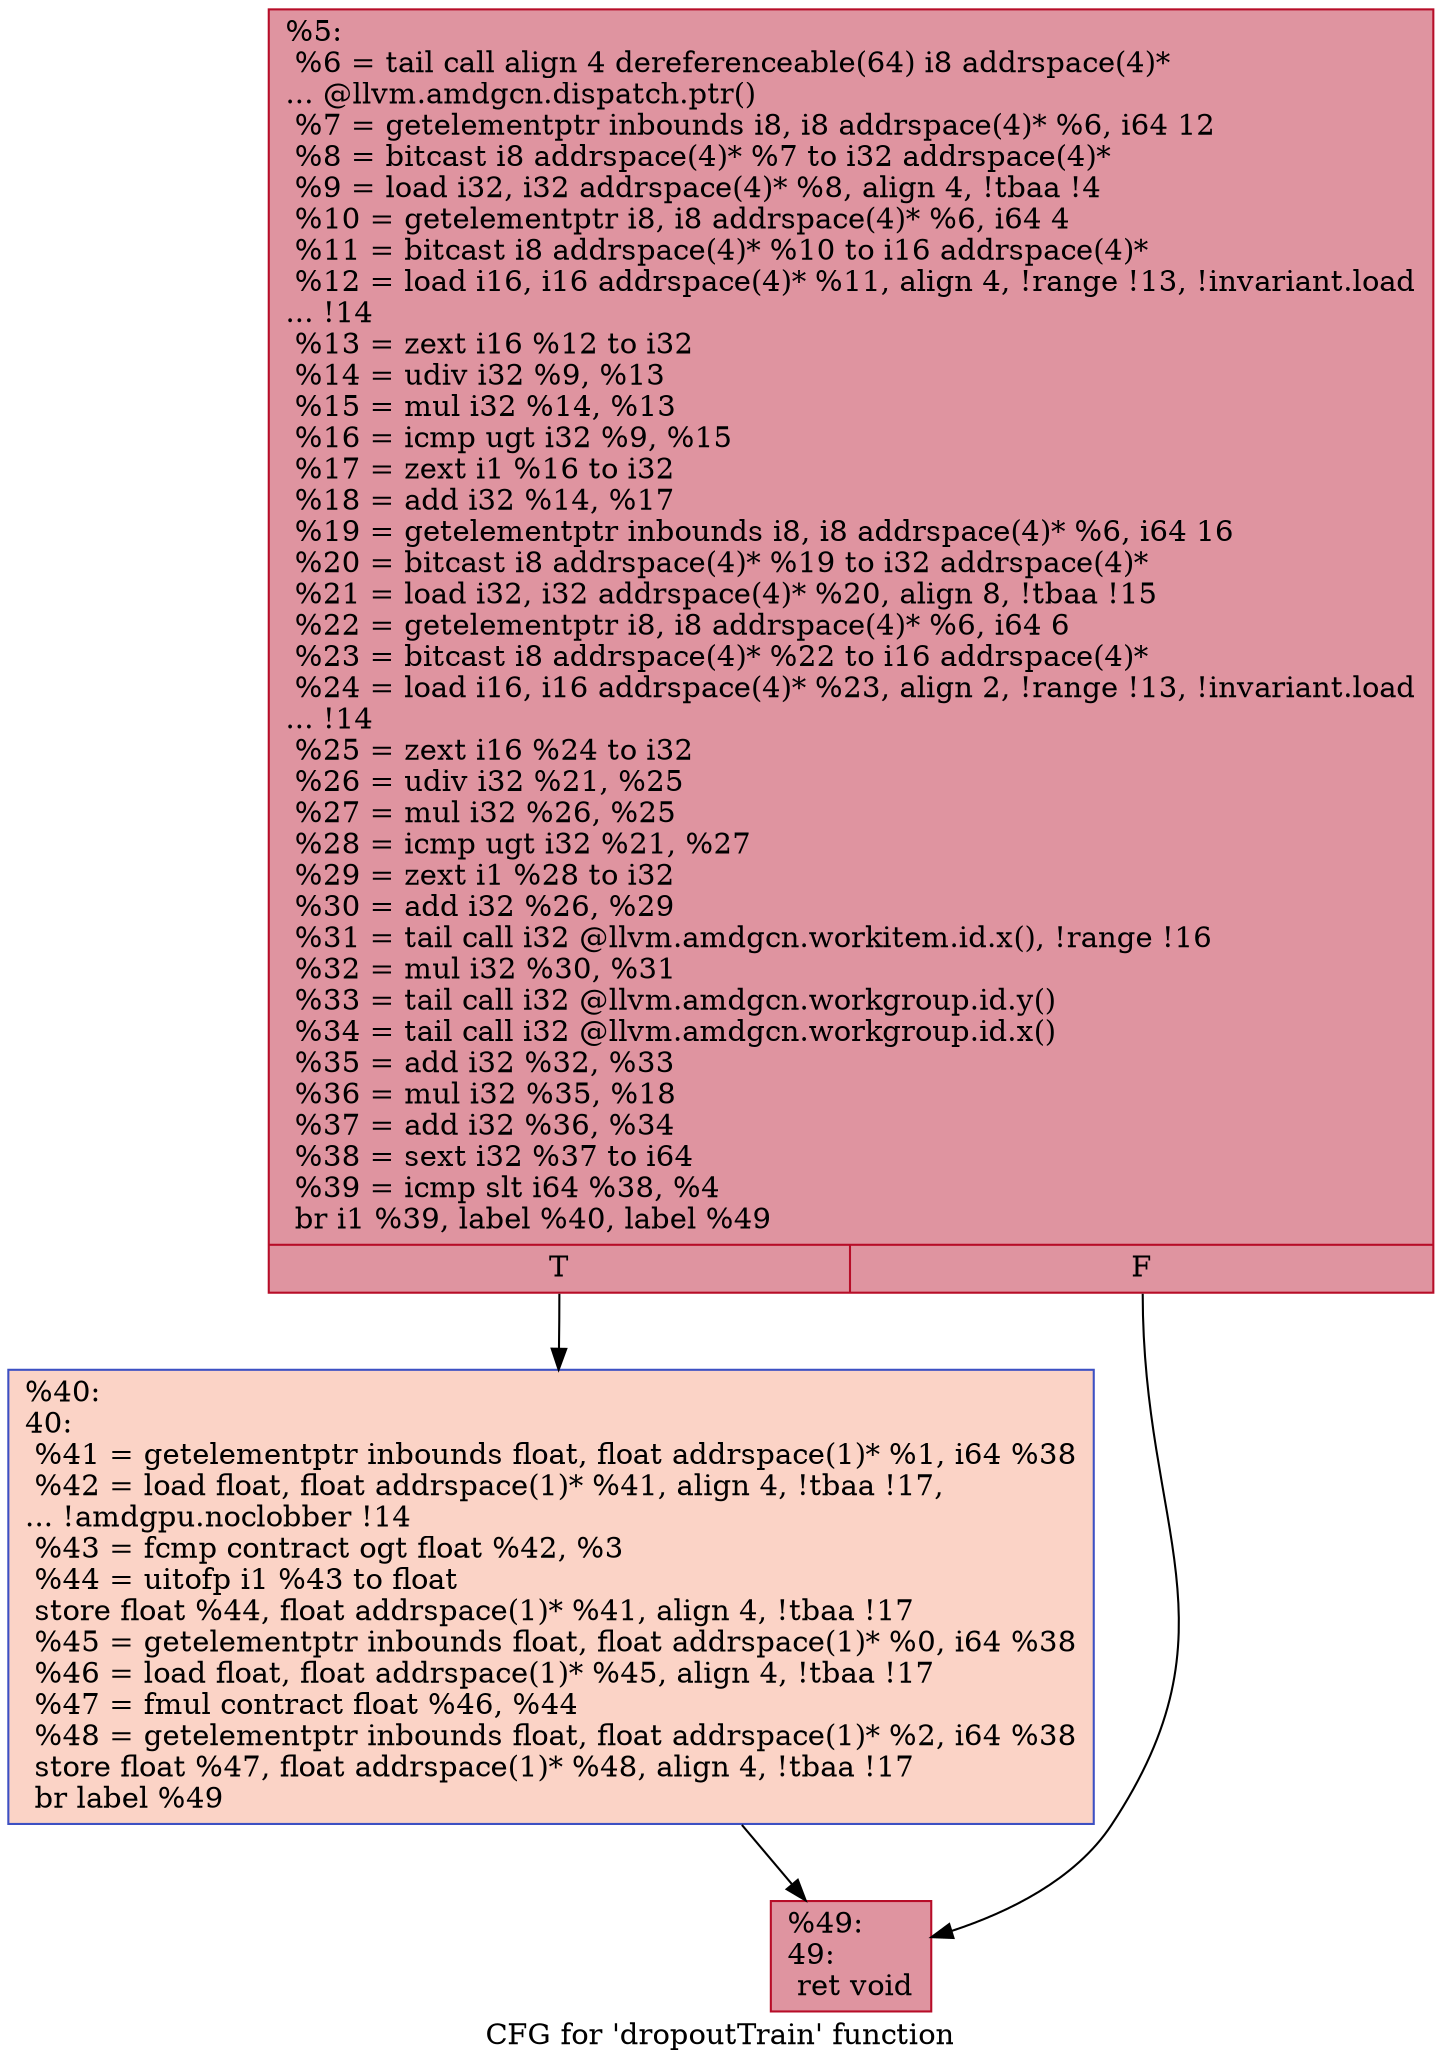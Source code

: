 digraph "CFG for 'dropoutTrain' function" {
	label="CFG for 'dropoutTrain' function";

	Node0x5fc2810 [shape=record,color="#b70d28ff", style=filled, fillcolor="#b70d2870",label="{%5:\l  %6 = tail call align 4 dereferenceable(64) i8 addrspace(4)*\l... @llvm.amdgcn.dispatch.ptr()\l  %7 = getelementptr inbounds i8, i8 addrspace(4)* %6, i64 12\l  %8 = bitcast i8 addrspace(4)* %7 to i32 addrspace(4)*\l  %9 = load i32, i32 addrspace(4)* %8, align 4, !tbaa !4\l  %10 = getelementptr i8, i8 addrspace(4)* %6, i64 4\l  %11 = bitcast i8 addrspace(4)* %10 to i16 addrspace(4)*\l  %12 = load i16, i16 addrspace(4)* %11, align 4, !range !13, !invariant.load\l... !14\l  %13 = zext i16 %12 to i32\l  %14 = udiv i32 %9, %13\l  %15 = mul i32 %14, %13\l  %16 = icmp ugt i32 %9, %15\l  %17 = zext i1 %16 to i32\l  %18 = add i32 %14, %17\l  %19 = getelementptr inbounds i8, i8 addrspace(4)* %6, i64 16\l  %20 = bitcast i8 addrspace(4)* %19 to i32 addrspace(4)*\l  %21 = load i32, i32 addrspace(4)* %20, align 8, !tbaa !15\l  %22 = getelementptr i8, i8 addrspace(4)* %6, i64 6\l  %23 = bitcast i8 addrspace(4)* %22 to i16 addrspace(4)*\l  %24 = load i16, i16 addrspace(4)* %23, align 2, !range !13, !invariant.load\l... !14\l  %25 = zext i16 %24 to i32\l  %26 = udiv i32 %21, %25\l  %27 = mul i32 %26, %25\l  %28 = icmp ugt i32 %21, %27\l  %29 = zext i1 %28 to i32\l  %30 = add i32 %26, %29\l  %31 = tail call i32 @llvm.amdgcn.workitem.id.x(), !range !16\l  %32 = mul i32 %30, %31\l  %33 = tail call i32 @llvm.amdgcn.workgroup.id.y()\l  %34 = tail call i32 @llvm.amdgcn.workgroup.id.x()\l  %35 = add i32 %32, %33\l  %36 = mul i32 %35, %18\l  %37 = add i32 %36, %34\l  %38 = sext i32 %37 to i64\l  %39 = icmp slt i64 %38, %4\l  br i1 %39, label %40, label %49\l|{<s0>T|<s1>F}}"];
	Node0x5fc2810:s0 -> Node0x5fc65d0;
	Node0x5fc2810:s1 -> Node0x5fc6660;
	Node0x5fc65d0 [shape=record,color="#3d50c3ff", style=filled, fillcolor="#f59c7d70",label="{%40:\l40:                                               \l  %41 = getelementptr inbounds float, float addrspace(1)* %1, i64 %38\l  %42 = load float, float addrspace(1)* %41, align 4, !tbaa !17,\l... !amdgpu.noclobber !14\l  %43 = fcmp contract ogt float %42, %3\l  %44 = uitofp i1 %43 to float\l  store float %44, float addrspace(1)* %41, align 4, !tbaa !17\l  %45 = getelementptr inbounds float, float addrspace(1)* %0, i64 %38\l  %46 = load float, float addrspace(1)* %45, align 4, !tbaa !17\l  %47 = fmul contract float %46, %44\l  %48 = getelementptr inbounds float, float addrspace(1)* %2, i64 %38\l  store float %47, float addrspace(1)* %48, align 4, !tbaa !17\l  br label %49\l}"];
	Node0x5fc65d0 -> Node0x5fc6660;
	Node0x5fc6660 [shape=record,color="#b70d28ff", style=filled, fillcolor="#b70d2870",label="{%49:\l49:                                               \l  ret void\l}"];
}
